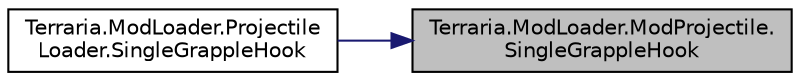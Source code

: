 digraph "Terraria.ModLoader.ModProjectile.SingleGrappleHook"
{
 // LATEX_PDF_SIZE
  edge [fontname="Helvetica",fontsize="10",labelfontname="Helvetica",labelfontsize="10"];
  node [fontname="Helvetica",fontsize="10",shape=record];
  rankdir="RL";
  Node1 [label="Terraria.ModLoader.ModProjectile.\lSingleGrappleHook",height=0.2,width=0.4,color="black", fillcolor="grey75", style="filled", fontcolor="black",tooltip="Whether or not a grappling hook can only have one hook per player in the world at a time...."];
  Node1 -> Node2 [dir="back",color="midnightblue",fontsize="10",style="solid",fontname="Helvetica"];
  Node2 [label="Terraria.ModLoader.Projectile\lLoader.SingleGrappleHook",height=0.2,width=0.4,color="black", fillcolor="white", style="filled",URL="$class_terraria_1_1_mod_loader_1_1_projectile_loader.html#a3a7d9a5d0815e5895d37b9ae316c470a",tooltip=" "];
}
